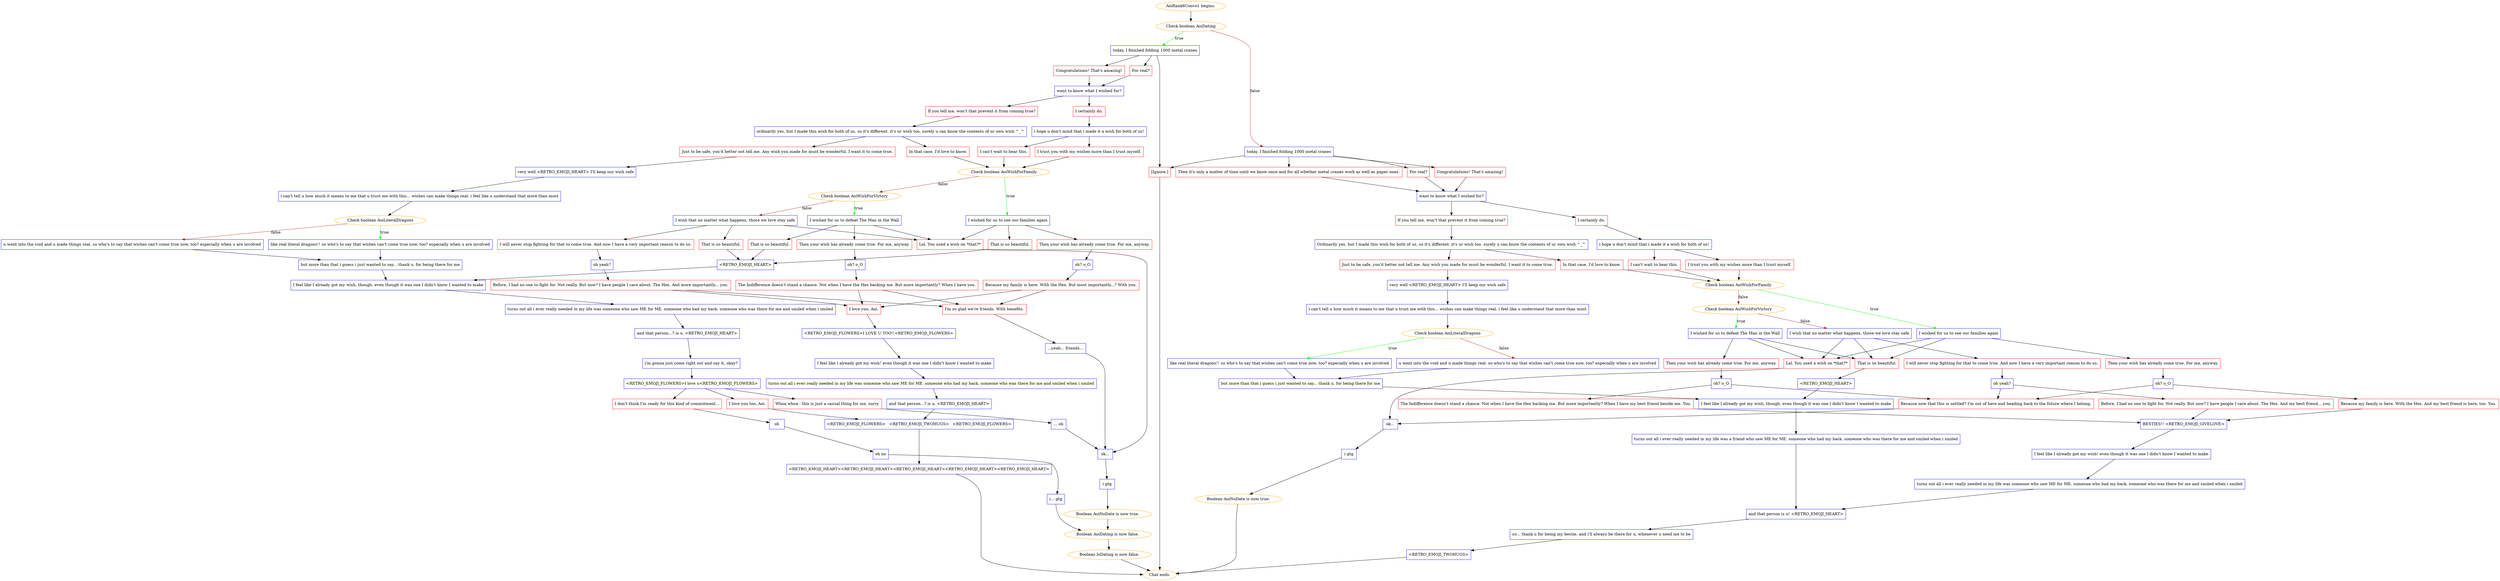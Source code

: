 digraph {
	"AoiRank6Convo1 begins." [color=orange];
		"AoiRank6Convo1 begins." -> j1159499694;
	j1159499694 [label="Check boolean AoiDating",color=orange];
		j1159499694 -> j1337631235 [label=true,color=green];
		j1159499694 -> j4083192023 [label=false,color=brown];
	j1337631235 [label="today, I finished folding 1000 metal cranes",shape=box,color=blue];
		j1337631235 -> j1928586812;
		j1337631235 -> j2952799114;
		j1337631235 -> j5866127;
	j4083192023 [label="today, I finished folding 1000 metal cranes",shape=box,color=blue];
		j4083192023 -> j1126426723;
		j4083192023 -> j4274161338;
		j4083192023 -> j2625007899;
		j4083192023 -> j5866127;
	j1928586812 [label="For real?",shape=box,color=red];
		j1928586812 -> j332042709;
	j2952799114 [label="Congratulations! That's amazing!",shape=box,color=red];
		j2952799114 -> j332042709;
	j5866127 [label="[Ignore.]",shape=box,color=red];
		j5866127 -> "Chat ends.";
	j1126426723 [label="Then it's only a matter of time until we know once and for all whether metal cranes work as well as paper ones.",shape=box,color=red];
		j1126426723 -> j2100500434;
	j4274161338 [label="For real?",shape=box,color=red];
		j4274161338 -> j2100500434;
	j2625007899 [label="Congratulations! That's amazing!",shape=box,color=red];
		j2625007899 -> j2100500434;
	j332042709 [label="want to know what I wished for?",shape=box,color=blue];
		j332042709 -> j1876354490;
		j332042709 -> j527744815;
	"Chat ends." [color=orange];
	j2100500434 [label="want to know what I wished for?",shape=box,color=blue];
		j2100500434 -> j2024386577;
		j2100500434 -> j2614950363;
	j1876354490 [label="If you tell me, won't that prevent it from coming true?",shape=box,color=red];
		j1876354490 -> j2996000682;
	j527744815 [label="I certainly do.",shape=box,color=red];
		j527744815 -> j3785046150;
	j2024386577 [label="If you tell me, won't that prevent it from coming true?",shape=box,color=red];
		j2024386577 -> j972463533;
	j2614950363 [label="I certainly do.",shape=box,color=red];
		j2614950363 -> j3364924057;
	j2996000682 [label="ordinarily yes, but I made this wish for both of us, so it's different. it's ur wish too. surely u can know the contents of ur own wish ^_^",shape=box,color=blue];
		j2996000682 -> j139233099;
		j2996000682 -> j899161656;
	j3785046150 [label="i hope u don't mind that i made it a wish for both of us!",shape=box,color=blue];
		j3785046150 -> j641081593;
		j3785046150 -> j4289568478;
	j972463533 [label="Ordinarily yes, but I made this wish for both of us, so it's different. it's ur wish too. surely u can know the contents of ur own wish ^_^",shape=box,color=blue];
		j972463533 -> j4012008295;
		j972463533 -> j3834028435;
	j3364924057 [label="i hope u don't mind that i made it a wish for both of us!",shape=box,color=blue];
		j3364924057 -> j4032717619;
		j3364924057 -> j611846698;
	j139233099 [label="Just to be safe, you'd better not tell me. Any wish you made for must be wonderful. I want it to come true.",shape=box,color=red];
		j139233099 -> j2867533266;
	j899161656 [label="In that case, I'd love to know.",shape=box,color=red];
		j899161656 -> j1731423625;
	j641081593 [label="I trust you with my wishes more than I trust myself.",shape=box,color=red];
		j641081593 -> j1731423625;
	j4289568478 [label="I can't wait to hear this.",shape=box,color=red];
		j4289568478 -> j1731423625;
	j4012008295 [label="Just to be safe, you'd better not tell me. Any wish you made for must be wonderful. I want it to come true.",shape=box,color=red];
		j4012008295 -> j1474276695;
	j3834028435 [label="In that case, I'd love to know.",shape=box,color=red];
		j3834028435 -> j4261509095;
	j4032717619 [label="I trust you with my wishes more than I trust myself.",shape=box,color=red];
		j4032717619 -> j4261509095;
	j611846698 [label="I can't wait to hear this.",shape=box,color=red];
		j611846698 -> j4261509095;
	j2867533266 [label="very well <RETRO_EMOJI_HEART> I'll keep our wish safe",shape=box,color=blue];
		j2867533266 -> j1375614133;
	j1731423625 [label="Check boolean AoiWishForFamily",color=orange];
		j1731423625 -> j383780496 [label=true,color=green];
		j1731423625 -> j853113975 [label=false,color=brown];
	j1474276695 [label="very well <RETRO_EMOJI_HEART> I'll keep our wish safe",shape=box,color=blue];
		j1474276695 -> j3003765932;
	j4261509095 [label="Check boolean AoiWishForFamily",color=orange];
		j4261509095 -> j29783527 [label=true,color=green];
		j4261509095 -> j2512076100 [label=false,color=brown];
	j1375614133 [label="i can't tell u how much it means to me that u trust me with this... wishes can make things real. i feel like u understand that more than most",shape=box,color=blue];
		j1375614133 -> j356138990;
	j383780496 [label="I wished for us to see our families again",shape=box,color=blue];
		j383780496 -> j2445900422;
		j383780496 -> j1140000061;
		j383780496 -> j2824501840;
	j853113975 [label="Check boolean AoiWishForVictory",color=orange];
		j853113975 -> j4034130791 [label=true,color=green];
		j853113975 -> j422024105 [label=false,color=brown];
	j3003765932 [label="i can't tell u how much it means to me that u trust me with this... wishes can make things real. i feel like u understand that more than most",shape=box,color=blue];
		j3003765932 -> j1681411811;
	j29783527 [label="I wished for us to see our families again",shape=box,color=blue];
		j29783527 -> j763199213;
		j29783527 -> j3761698277;
		j29783527 -> j562777078;
	j2512076100 [label="Check boolean AoiWishForVictory",color=orange];
		j2512076100 -> j387365629 [label=true,color=green];
		j2512076100 -> j398552418 [label=false,color=brown];
	j356138990 [label="Check boolean AoiLiteralDragons",color=orange];
		j356138990 -> j146048406 [label=true,color=green];
		j356138990 -> j1661614623 [label=false,color=brown];
	j2445900422 [label="Then your wish has already come true. For me, anyway.",shape=box,color=red];
		j2445900422 -> j4240806913;
	j1140000061 [label="That is so beautiful.",shape=box,color=red];
		j1140000061 -> j1959088218;
	j2824501840 [label="Lol. You used a wish on *that?*",shape=box,color=red];
		j2824501840 -> j4082984728;
	j4034130791 [label="I wished for us to defeat The Man in the Wall",shape=box,color=blue];
		j4034130791 -> j3076714040;
		j4034130791 -> j660556822;
		j4034130791 -> j2824501840;
	j422024105 [label="I wish that no matter what happens, those we love stay safe",shape=box,color=blue];
		j422024105 -> j2029313458;
		j422024105 -> j2364184363;
		j422024105 -> j2824501840;
	j1681411811 [label="Check boolean AoiLiteralDragons",color=orange];
		j1681411811 -> j41930158 [label=true,color=green];
		j1681411811 -> j3231650010 [label=false,color=brown];
	j763199213 [label="Then your wish has already come true. For me, anyway.",shape=box,color=red];
		j763199213 -> j2980460266;
	j3761698277 [label="That is so beautiful.",shape=box,color=red];
		j3761698277 -> j1957867390;
	j562777078 [label="Lol. You used a wish on *that?*",shape=box,color=red];
		j562777078 -> j1807022826;
	j387365629 [label="I wished for us to defeat The Man in the Wall",shape=box,color=blue];
		j387365629 -> j174864595;
		j387365629 -> j3761698277;
		j387365629 -> j562777078;
	j398552418 [label="I wish that no matter what happens, those we love stay safe",shape=box,color=blue];
		j398552418 -> j2396298241;
		j398552418 -> j3761698277;
		j398552418 -> j562777078;
	j146048406 [label="like real literal dragons!! so who's to say that wishes can't come true now, too? especially when u are involved",shape=box,color=blue];
		j146048406 -> j1546578265;
	j1661614623 [label="u went into the void and u made things real. so who's to say that wishes can't come true now, too? especially when u are involved",shape=box,color=blue];
		j1661614623 -> j1546578265;
	j4240806913 [label="oh? o_O",shape=box,color=blue];
		j4240806913 -> j927186927;
	j1959088218 [label="<RETRO_EMOJI_HEART>",shape=box,color=blue];
		j1959088218 -> j4039314733;
	j4082984728 [label="ok...",shape=box,color=blue];
		j4082984728 -> j2469285755;
	j3076714040 [label="Then your wish has already come true. For me, anyway.",shape=box,color=red];
		j3076714040 -> j2503915083;
	j660556822 [label="That is so beautiful.",shape=box,color=red];
		j660556822 -> j1959088218;
	j2029313458 [label="I will never stop fighting for that to come true. And now I have a very important reason to do so.",shape=box,color=red];
		j2029313458 -> j197986301;
	j2364184363 [label="That is so beautiful.",shape=box,color=red];
		j2364184363 -> j1959088218;
	j41930158 [label="like real literal dragons!! so who's to say that wishes can't come true now, too? especially when u are involved",shape=box,color=blue];
		j41930158 -> j1314878925;
	j3231650010 [label="u went into the void and u made things real. so who's to say that wishes can't come true now, too? especially when u are involved",shape=box,color=blue];
		j3231650010 -> j1314878925;
	j2980460266 [label="oh? o_O",shape=box,color=blue];
		j2980460266 -> j453753259;
		j2980460266 -> j1993520421;
	j1957867390 [label="<RETRO_EMOJI_HEART>",shape=box,color=blue];
		j1957867390 -> j1734153574;
	j1807022826 [label="ok...",shape=box,color=blue];
		j1807022826 -> j3152356742;
	j174864595 [label="Then your wish has already come true. For me, anyway.",shape=box,color=red];
		j174864595 -> j2653519246;
	j2396298241 [label="I will never stop fighting for that to come true. And now I have a very important reason to do so.",shape=box,color=red];
		j2396298241 -> j2822359755;
	j1546578265 [label="but more than that i guess i just wanted to say... thank u. for being there for me",shape=box,color=blue];
		j1546578265 -> j4039314733;
	j927186927 [label="Because my family is here. With the Hex. But most importantly...? With you.",shape=box,color=red];
		j927186927 -> j342892116;
		j927186927 -> j316454981;
	j4039314733 [label="I feel like I already got my wish, though. even though it was one I didn't know I wanted to make",shape=box,color=blue];
		j4039314733 -> j2127878836;
	j2469285755 [label="i gtg",shape=box,color=blue];
		j2469285755 -> j1862123684;
	j2503915083 [label="oh? o_O",shape=box,color=blue];
		j2503915083 -> j771664015;
	j197986301 [label="oh yeah?",shape=box,color=blue];
		j197986301 -> j1266192167;
	j1314878925 [label="but more than that i guess i just wanted to say... thank u. for being there for me",shape=box,color=blue];
		j1314878925 -> j1734153574;
	j453753259 [label="Because my family is here. With the Hex. And my best friend is here, too. You.",shape=box,color=red];
		j453753259 -> j2902271024;
	j1993520421 [label="Because now that this is settled? I'm out of here and heading back to the future where I belong.",shape=box,color=red];
		j1993520421 -> j1807022826;
	j1734153574 [label="I feel like I already got my wish, though. even though it was one I didn't know I wanted to make",shape=box,color=blue];
		j1734153574 -> j3371290559;
	j3152356742 [label="i gtg",shape=box,color=blue];
		j3152356742 -> j4121660697;
	j2653519246 [label="oh? o_O",shape=box,color=blue];
		j2653519246 -> j1106344844;
		j2653519246 -> j1993520421;
	j2822359755 [label="oh yeah?",shape=box,color=blue];
		j2822359755 -> j1357871959;
		j2822359755 -> j1993520421;
	j342892116 [label="I love you, Aoi.",shape=box,color=red];
		j342892116 -> j334680367;
	j316454981 [label="I'm so glad we're friends. With benefits.",shape=box,color=red];
		j316454981 -> j4279244317;
	j2127878836 [label="turns out all i ever really needed in my life was someone who saw ME for ME. someone who had my back. someone who was there for me and smiled when i smiled",shape=box,color=blue];
		j2127878836 -> j950992485;
	j1862123684 [label="Boolean AoiNoDate is now true.",color=orange];
		j1862123684 -> j269073143;
	j771664015 [label="The Indifference doesn't stand a chance. Not when I have the Hex backing me. But more importantly? When I have you.",shape=box,color=red];
		j771664015 -> j342892116;
		j771664015 -> j316454981;
	j1266192167 [label="Before, I had no one to fight for. Not really. But now? I have people I care about. The Hex. And more importantly... you.",shape=box,color=red];
		j1266192167 -> j342892116;
		j1266192167 -> j316454981;
	j2902271024 [label="BESTIES!! <RETRO_EMOJI_GIVELOVE>",shape=box,color=blue];
		j2902271024 -> j1765257465;
	j3371290559 [label="turns out all i ever really needed in my life was a friend who saw ME for ME. someone who had my back. someone who was there for me and smiled when i smiled",shape=box,color=blue];
		j3371290559 -> j746577120;
	j4121660697 [label="Boolean AoiNoDate is now true.",color=orange];
		j4121660697 -> "Chat ends.";
	j1106344844 [label="The Indifference doesn't stand a chance. Not when I have the Hex backing me. But more importantly? When I have my best friend beside me. You.",shape=box,color=red];
		j1106344844 -> j2902271024;
	j1357871959 [label="Before, I had no one to fight for. Not really. But now? I have people I care about. The Hex. And my best friend... you.",shape=box,color=red];
		j1357871959 -> j2902271024;
	j334680367 [label="<RETRO_EMOJI_FLOWERS>I LOVE U TOO!!<RETRO_EMOJI_FLOWERS>",shape=box,color=blue];
		j334680367 -> j3817951038;
	j4279244317 [label="...yeah... friends...",shape=box,color=blue];
		j4279244317 -> j4082984728;
	j950992485 [label="and that person...? is u. <RETRO_EMOJI_HEART>",shape=box,color=blue];
		j950992485 -> j4226439494;
	j269073143 [label="Boolean AoiDating is now false.",color=orange];
		j269073143 -> j1242024027;
	j1765257465 [label="I feel like I already got my wish! even though it was one I didn't know I wanted to make",shape=box,color=blue];
		j1765257465 -> j1683854727;
	j746577120 [label="and that person is u! <RETRO_EMOJI_HEART>",shape=box,color=blue];
		j746577120 -> j3164079924;
	j3817951038 [label="I feel like I already got my wish! even though it was one I didn't know I wanted to make",shape=box,color=blue];
		j3817951038 -> j3803127625;
	j4226439494 [label="i'm gonna just come right out and say it, okay?",shape=box,color=blue];
		j4226439494 -> j344871254;
	j1242024027 [label="Boolean IsDating is now false.",color=orange];
		j1242024027 -> "Chat ends.";
	j1683854727 [label="turns out all i ever really needed in my life was someone who saw ME for ME. someone who had my back. someone who was there for me and smiled when i smiled",shape=box,color=blue];
		j1683854727 -> j746577120;
	j3164079924 [label="so... thank u for being my bestie. and i'll always be there for u, whenever u need me to be",shape=box,color=blue];
		j3164079924 -> j1368099438;
	j3803127625 [label="turns out all i ever really needed in my life was someone who saw ME for ME. someone who had my back. someone who was there for me and smiled when i smiled",shape=box,color=blue];
		j3803127625 -> j2385860430;
	j344871254 [label="<RETRO_EMOJI_FLOWERS>I love u<RETRO_EMOJI_FLOWERS>",shape=box,color=blue];
		j344871254 -> j3688636746;
		j344871254 -> j3702326639;
		j344871254 -> j796618120;
	j1368099438 [label="<RETRO_EMOJI_TWOHUGS>",shape=box,color=blue];
		j1368099438 -> "Chat ends.";
	j2385860430 [label="and that person...? is u. <RETRO_EMOJI_HEART>",shape=box,color=blue];
		j2385860430 -> j348520668;
	j3688636746 [label="I love you too, Aoi.",shape=box,color=red];
		j3688636746 -> j348520668;
	j3702326639 [label="I don't think I'm ready for this kind of commitment...",shape=box,color=red];
		j3702326639 -> j3655411798;
	j796618120 [label="Whoa whoa - this is just a casual thing for me, sorry.",shape=box,color=red];
		j796618120 -> j1667839542;
	j348520668 [label="<RETRO_EMOJI_FLOWERS>   <RETRO_EMOJI_TWOHUGS>   <RETRO_EMOJI_FLOWERS>",shape=box,color=blue];
		j348520668 -> j1982409654;
	j3655411798 [label="oh",shape=box,color=blue];
		j3655411798 -> j882482760;
	j1667839542 [label="... oh",shape=box,color=blue];
		j1667839542 -> j4082984728;
	j1982409654 [label="<RETRO_EMOJI_HEART><RETRO_EMOJI_HEART><RETRO_EMOJI_HEART><RETRO_EMOJI_HEART><RETRO_EMOJI_HEART>",shape=box,color=blue];
		j1982409654 -> "Chat ends.";
	j882482760 [label="oh no",shape=box,color=blue];
		j882482760 -> j924466145;
	j924466145 [label="i... gtg",shape=box,color=blue];
		j924466145 -> j269073143;
}